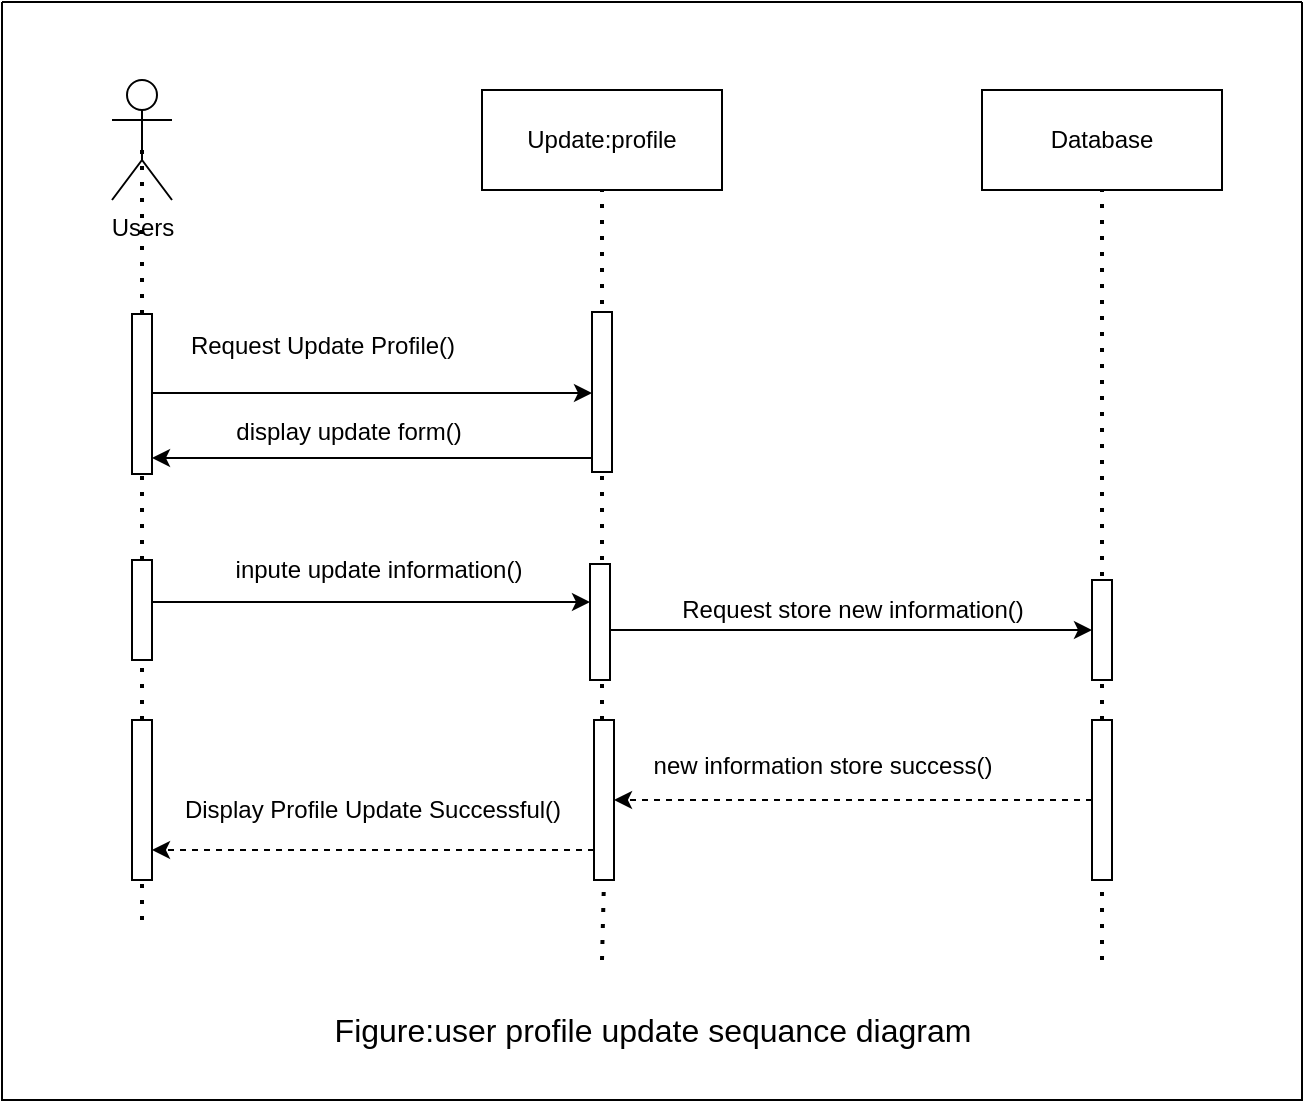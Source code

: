 <mxfile version="21.6.8" type="device">
  <diagram name="Page-1" id="A5oXOGVkicalM7KtBWvu">
    <mxGraphModel dx="1036" dy="623" grid="1" gridSize="10" guides="1" tooltips="1" connect="1" arrows="1" fold="1" page="1" pageScale="1" pageWidth="850" pageHeight="1100" math="0" shadow="0">
      <root>
        <mxCell id="0" />
        <mxCell id="1" parent="0" />
        <mxCell id="T4NLXl1WJD7Kk45LQPnZ-1" value="Users" style="shape=umlActor;verticalLabelPosition=bottom;verticalAlign=top;html=1;outlineConnect=0;" vertex="1" parent="1">
          <mxGeometry x="185" y="100" width="30" height="60" as="geometry" />
        </mxCell>
        <mxCell id="T4NLXl1WJD7Kk45LQPnZ-2" value="Update:profile" style="rounded=0;whiteSpace=wrap;html=1;" vertex="1" parent="1">
          <mxGeometry x="370" y="105" width="120" height="50" as="geometry" />
        </mxCell>
        <mxCell id="T4NLXl1WJD7Kk45LQPnZ-4" value="Database" style="rounded=0;whiteSpace=wrap;html=1;" vertex="1" parent="1">
          <mxGeometry x="620" y="105" width="120" height="50" as="geometry" />
        </mxCell>
        <mxCell id="T4NLXl1WJD7Kk45LQPnZ-5" value="" style="endArrow=none;dashed=1;html=1;dashPattern=1 3;strokeWidth=2;rounded=0;entryX=0.5;entryY=0.5;entryDx=0;entryDy=0;entryPerimeter=0;" edge="1" parent="1" source="T4NLXl1WJD7Kk45LQPnZ-9" target="T4NLXl1WJD7Kk45LQPnZ-1">
          <mxGeometry width="50" height="50" relative="1" as="geometry">
            <mxPoint x="200" y="520" as="sourcePoint" />
            <mxPoint x="240" y="230" as="targetPoint" />
          </mxGeometry>
        </mxCell>
        <mxCell id="T4NLXl1WJD7Kk45LQPnZ-6" value="" style="endArrow=none;dashed=1;html=1;dashPattern=1 3;strokeWidth=2;rounded=0;entryX=0.5;entryY=1;entryDx=0;entryDy=0;" edge="1" parent="1" source="T4NLXl1WJD7Kk45LQPnZ-29" target="T4NLXl1WJD7Kk45LQPnZ-2">
          <mxGeometry width="50" height="50" relative="1" as="geometry">
            <mxPoint x="430" y="540" as="sourcePoint" />
            <mxPoint x="510" y="250" as="targetPoint" />
          </mxGeometry>
        </mxCell>
        <mxCell id="T4NLXl1WJD7Kk45LQPnZ-7" value="" style="endArrow=none;dashed=1;html=1;dashPattern=1 3;strokeWidth=2;rounded=0;entryX=0.5;entryY=1;entryDx=0;entryDy=0;" edge="1" parent="1" source="T4NLXl1WJD7Kk45LQPnZ-31" target="T4NLXl1WJD7Kk45LQPnZ-4">
          <mxGeometry width="50" height="50" relative="1" as="geometry">
            <mxPoint x="680" y="540" as="sourcePoint" />
            <mxPoint x="690" y="270" as="targetPoint" />
          </mxGeometry>
        </mxCell>
        <mxCell id="T4NLXl1WJD7Kk45LQPnZ-8" value="" style="endArrow=none;dashed=1;html=1;dashPattern=1 3;strokeWidth=2;rounded=0;entryX=0.5;entryY=0.5;entryDx=0;entryDy=0;entryPerimeter=0;" edge="1" parent="1" source="T4NLXl1WJD7Kk45LQPnZ-18" target="T4NLXl1WJD7Kk45LQPnZ-9">
          <mxGeometry width="50" height="50" relative="1" as="geometry">
            <mxPoint x="200" y="520" as="sourcePoint" />
            <mxPoint x="200" y="130" as="targetPoint" />
          </mxGeometry>
        </mxCell>
        <mxCell id="T4NLXl1WJD7Kk45LQPnZ-13" style="edgeStyle=elbowEdgeStyle;rounded=0;orthogonalLoop=1;jettySize=auto;html=1;elbow=vertical;curved=0;" edge="1" parent="1" source="T4NLXl1WJD7Kk45LQPnZ-9" target="T4NLXl1WJD7Kk45LQPnZ-10">
          <mxGeometry relative="1" as="geometry" />
        </mxCell>
        <mxCell id="T4NLXl1WJD7Kk45LQPnZ-9" value="" style="html=1;points=[];perimeter=orthogonalPerimeter;outlineConnect=0;targetShapes=umlLifeline;portConstraint=eastwest;newEdgeStyle={&quot;edgeStyle&quot;:&quot;elbowEdgeStyle&quot;,&quot;elbow&quot;:&quot;vertical&quot;,&quot;curved&quot;:0,&quot;rounded&quot;:0};" vertex="1" parent="1">
          <mxGeometry x="195" y="217" width="10" height="80" as="geometry" />
        </mxCell>
        <mxCell id="T4NLXl1WJD7Kk45LQPnZ-15" style="edgeStyle=elbowEdgeStyle;rounded=0;orthogonalLoop=1;jettySize=auto;html=1;elbow=vertical;curved=0;" edge="1" parent="1">
          <mxGeometry relative="1" as="geometry">
            <mxPoint x="425" y="289" as="sourcePoint" />
            <mxPoint x="205" y="289" as="targetPoint" />
          </mxGeometry>
        </mxCell>
        <mxCell id="T4NLXl1WJD7Kk45LQPnZ-10" value="" style="html=1;points=[];perimeter=orthogonalPerimeter;outlineConnect=0;targetShapes=umlLifeline;portConstraint=eastwest;newEdgeStyle={&quot;edgeStyle&quot;:&quot;elbowEdgeStyle&quot;,&quot;elbow&quot;:&quot;vertical&quot;,&quot;curved&quot;:0,&quot;rounded&quot;:0};" vertex="1" parent="1">
          <mxGeometry x="425" y="216" width="10" height="80" as="geometry" />
        </mxCell>
        <mxCell id="T4NLXl1WJD7Kk45LQPnZ-14" value="Request Update Profile()" style="text;html=1;align=center;verticalAlign=middle;resizable=0;points=[];autosize=1;strokeColor=none;fillColor=none;" vertex="1" parent="1">
          <mxGeometry x="210" y="218" width="160" height="30" as="geometry" />
        </mxCell>
        <mxCell id="T4NLXl1WJD7Kk45LQPnZ-16" value="display update form()" style="text;html=1;align=center;verticalAlign=middle;resizable=0;points=[];autosize=1;strokeColor=none;fillColor=none;" vertex="1" parent="1">
          <mxGeometry x="233" y="261" width="140" height="30" as="geometry" />
        </mxCell>
        <mxCell id="T4NLXl1WJD7Kk45LQPnZ-17" value="" style="endArrow=none;dashed=1;html=1;dashPattern=1 3;strokeWidth=2;rounded=0;entryX=0.5;entryY=0.5;entryDx=0;entryDy=0;entryPerimeter=0;" edge="1" parent="1" source="T4NLXl1WJD7Kk45LQPnZ-27" target="T4NLXl1WJD7Kk45LQPnZ-18">
          <mxGeometry width="50" height="50" relative="1" as="geometry">
            <mxPoint x="200" y="520" as="sourcePoint" />
            <mxPoint x="200" y="257" as="targetPoint" />
          </mxGeometry>
        </mxCell>
        <mxCell id="T4NLXl1WJD7Kk45LQPnZ-21" style="edgeStyle=elbowEdgeStyle;rounded=0;orthogonalLoop=1;jettySize=auto;html=1;elbow=vertical;curved=0;" edge="1" parent="1">
          <mxGeometry relative="1" as="geometry">
            <mxPoint x="205" y="361" as="sourcePoint" />
            <mxPoint x="424" y="361" as="targetPoint" />
          </mxGeometry>
        </mxCell>
        <mxCell id="T4NLXl1WJD7Kk45LQPnZ-18" value="" style="html=1;points=[];perimeter=orthogonalPerimeter;outlineConnect=0;targetShapes=umlLifeline;portConstraint=eastwest;newEdgeStyle={&quot;edgeStyle&quot;:&quot;elbowEdgeStyle&quot;,&quot;elbow&quot;:&quot;vertical&quot;,&quot;curved&quot;:0,&quot;rounded&quot;:0};" vertex="1" parent="1">
          <mxGeometry x="195" y="340" width="10" height="50" as="geometry" />
        </mxCell>
        <mxCell id="T4NLXl1WJD7Kk45LQPnZ-24" style="edgeStyle=elbowEdgeStyle;rounded=0;orthogonalLoop=1;jettySize=auto;html=1;elbow=vertical;curved=0;" edge="1" parent="1" source="T4NLXl1WJD7Kk45LQPnZ-20" target="T4NLXl1WJD7Kk45LQPnZ-23">
          <mxGeometry relative="1" as="geometry" />
        </mxCell>
        <mxCell id="T4NLXl1WJD7Kk45LQPnZ-20" value="" style="html=1;points=[];perimeter=orthogonalPerimeter;outlineConnect=0;targetShapes=umlLifeline;portConstraint=eastwest;newEdgeStyle={&quot;edgeStyle&quot;:&quot;elbowEdgeStyle&quot;,&quot;elbow&quot;:&quot;vertical&quot;,&quot;curved&quot;:0,&quot;rounded&quot;:0};" vertex="1" parent="1">
          <mxGeometry x="424" y="342" width="10" height="58" as="geometry" />
        </mxCell>
        <mxCell id="T4NLXl1WJD7Kk45LQPnZ-22" value="inpute update information()" style="text;html=1;align=center;verticalAlign=middle;resizable=0;points=[];autosize=1;strokeColor=none;fillColor=none;" vertex="1" parent="1">
          <mxGeometry x="233" y="330" width="170" height="30" as="geometry" />
        </mxCell>
        <mxCell id="T4NLXl1WJD7Kk45LQPnZ-23" value="" style="html=1;points=[];perimeter=orthogonalPerimeter;outlineConnect=0;targetShapes=umlLifeline;portConstraint=eastwest;newEdgeStyle={&quot;edgeStyle&quot;:&quot;elbowEdgeStyle&quot;,&quot;elbow&quot;:&quot;vertical&quot;,&quot;curved&quot;:0,&quot;rounded&quot;:0};" vertex="1" parent="1">
          <mxGeometry x="675" y="350" width="10" height="50" as="geometry" />
        </mxCell>
        <mxCell id="T4NLXl1WJD7Kk45LQPnZ-25" value="Request store new information()" style="text;html=1;align=center;verticalAlign=middle;resizable=0;points=[];autosize=1;strokeColor=none;fillColor=none;" vertex="1" parent="1">
          <mxGeometry x="460" y="350" width="190" height="30" as="geometry" />
        </mxCell>
        <mxCell id="T4NLXl1WJD7Kk45LQPnZ-26" value="" style="endArrow=none;dashed=1;html=1;dashPattern=1 3;strokeWidth=2;rounded=0;entryX=0.5;entryY=0.5;entryDx=0;entryDy=0;entryPerimeter=0;" edge="1" parent="1" target="T4NLXl1WJD7Kk45LQPnZ-27">
          <mxGeometry width="50" height="50" relative="1" as="geometry">
            <mxPoint x="200" y="520" as="sourcePoint" />
            <mxPoint x="200" y="365" as="targetPoint" />
          </mxGeometry>
        </mxCell>
        <mxCell id="T4NLXl1WJD7Kk45LQPnZ-27" value="" style="html=1;points=[];perimeter=orthogonalPerimeter;outlineConnect=0;targetShapes=umlLifeline;portConstraint=eastwest;newEdgeStyle={&quot;edgeStyle&quot;:&quot;elbowEdgeStyle&quot;,&quot;elbow&quot;:&quot;vertical&quot;,&quot;curved&quot;:0,&quot;rounded&quot;:0};" vertex="1" parent="1">
          <mxGeometry x="195" y="420" width="10" height="80" as="geometry" />
        </mxCell>
        <mxCell id="T4NLXl1WJD7Kk45LQPnZ-28" value="" style="endArrow=none;dashed=1;html=1;dashPattern=1 3;strokeWidth=2;rounded=0;entryX=0.5;entryY=1;entryDx=0;entryDy=0;" edge="1" parent="1" target="T4NLXl1WJD7Kk45LQPnZ-29">
          <mxGeometry width="50" height="50" relative="1" as="geometry">
            <mxPoint x="430" y="540" as="sourcePoint" />
            <mxPoint x="430" y="155" as="targetPoint" />
          </mxGeometry>
        </mxCell>
        <mxCell id="T4NLXl1WJD7Kk45LQPnZ-34" style="edgeStyle=elbowEdgeStyle;rounded=0;orthogonalLoop=1;jettySize=auto;html=1;elbow=vertical;curved=0;dashed=1;" edge="1" parent="1">
          <mxGeometry relative="1" as="geometry">
            <mxPoint x="426" y="485" as="sourcePoint" />
            <mxPoint x="205" y="485" as="targetPoint" />
          </mxGeometry>
        </mxCell>
        <mxCell id="T4NLXl1WJD7Kk45LQPnZ-29" value="" style="html=1;points=[];perimeter=orthogonalPerimeter;outlineConnect=0;targetShapes=umlLifeline;portConstraint=eastwest;newEdgeStyle={&quot;edgeStyle&quot;:&quot;elbowEdgeStyle&quot;,&quot;elbow&quot;:&quot;vertical&quot;,&quot;curved&quot;:0,&quot;rounded&quot;:0};" vertex="1" parent="1">
          <mxGeometry x="426" y="420" width="10" height="80" as="geometry" />
        </mxCell>
        <mxCell id="T4NLXl1WJD7Kk45LQPnZ-30" value="" style="endArrow=none;dashed=1;html=1;dashPattern=1 3;strokeWidth=2;rounded=0;entryX=0.5;entryY=1;entryDx=0;entryDy=0;" edge="1" parent="1" target="T4NLXl1WJD7Kk45LQPnZ-31">
          <mxGeometry width="50" height="50" relative="1" as="geometry">
            <mxPoint x="680" y="540" as="sourcePoint" />
            <mxPoint x="680" y="155" as="targetPoint" />
          </mxGeometry>
        </mxCell>
        <mxCell id="T4NLXl1WJD7Kk45LQPnZ-32" style="edgeStyle=elbowEdgeStyle;rounded=0;orthogonalLoop=1;jettySize=auto;html=1;elbow=vertical;curved=0;dashed=1;" edge="1" parent="1" source="T4NLXl1WJD7Kk45LQPnZ-31" target="T4NLXl1WJD7Kk45LQPnZ-29">
          <mxGeometry relative="1" as="geometry" />
        </mxCell>
        <mxCell id="T4NLXl1WJD7Kk45LQPnZ-31" value="" style="html=1;points=[];perimeter=orthogonalPerimeter;outlineConnect=0;targetShapes=umlLifeline;portConstraint=eastwest;newEdgeStyle={&quot;edgeStyle&quot;:&quot;elbowEdgeStyle&quot;,&quot;elbow&quot;:&quot;vertical&quot;,&quot;curved&quot;:0,&quot;rounded&quot;:0};" vertex="1" parent="1">
          <mxGeometry x="675" y="420" width="10" height="80" as="geometry" />
        </mxCell>
        <mxCell id="T4NLXl1WJD7Kk45LQPnZ-33" value="new information store success()" style="text;html=1;align=center;verticalAlign=middle;resizable=0;points=[];autosize=1;strokeColor=none;fillColor=none;" vertex="1" parent="1">
          <mxGeometry x="445" y="428" width="190" height="30" as="geometry" />
        </mxCell>
        <mxCell id="T4NLXl1WJD7Kk45LQPnZ-35" value="Display Profile Update Successful()" style="text;html=1;align=center;verticalAlign=middle;resizable=0;points=[];autosize=1;strokeColor=none;fillColor=none;" vertex="1" parent="1">
          <mxGeometry x="210" y="450" width="210" height="30" as="geometry" />
        </mxCell>
        <mxCell id="T4NLXl1WJD7Kk45LQPnZ-36" value="" style="swimlane;startSize=0;" vertex="1" parent="1">
          <mxGeometry x="130" y="61" width="650" height="549" as="geometry" />
        </mxCell>
        <mxCell id="T4NLXl1WJD7Kk45LQPnZ-38" value="&lt;font style=&quot;font-size: 16px;&quot;&gt;Figure:user profile update sequance diagram&lt;/font&gt;" style="text;html=1;align=center;verticalAlign=middle;resizable=0;points=[];autosize=1;strokeColor=none;fillColor=none;" vertex="1" parent="T4NLXl1WJD7Kk45LQPnZ-36">
          <mxGeometry x="155" y="499" width="340" height="30" as="geometry" />
        </mxCell>
      </root>
    </mxGraphModel>
  </diagram>
</mxfile>
